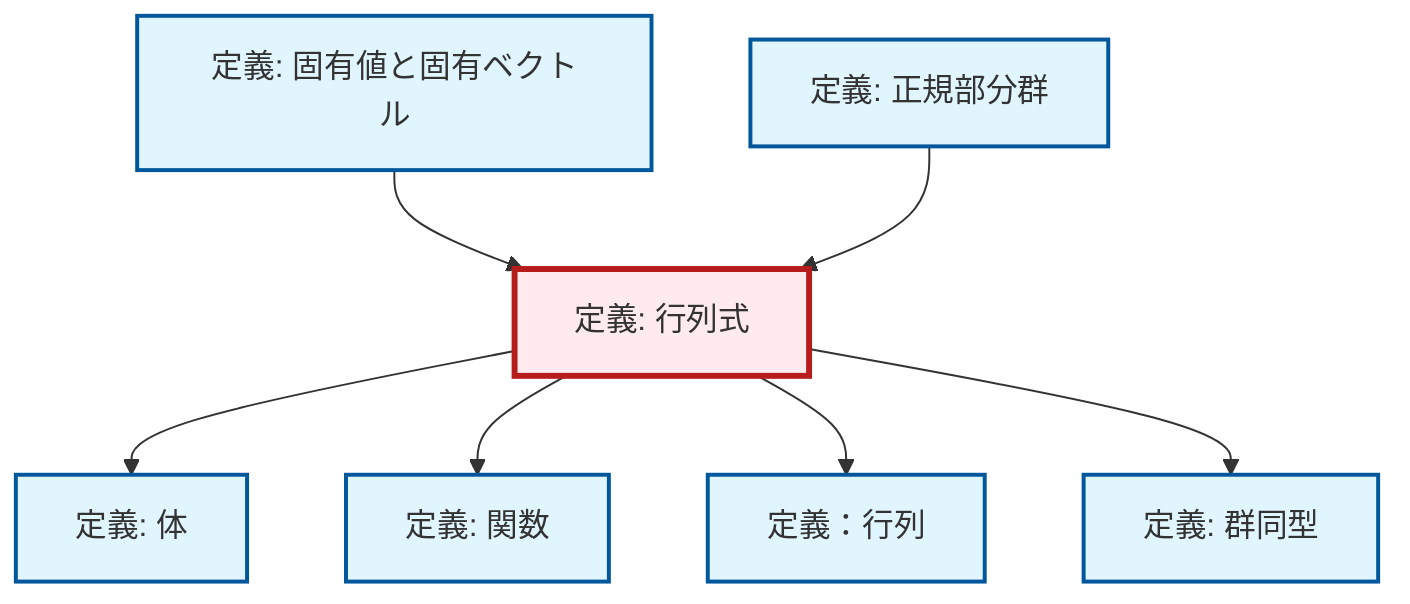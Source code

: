 graph TD
    classDef definition fill:#e1f5fe,stroke:#01579b,stroke-width:2px
    classDef theorem fill:#f3e5f5,stroke:#4a148c,stroke-width:2px
    classDef axiom fill:#fff3e0,stroke:#e65100,stroke-width:2px
    classDef example fill:#e8f5e9,stroke:#1b5e20,stroke-width:2px
    classDef current fill:#ffebee,stroke:#b71c1c,stroke-width:3px
    def-field["定義: 体"]:::definition
    def-isomorphism["定義: 群同型"]:::definition
    def-eigenvalue-eigenvector["定義: 固有値と固有ベクトル"]:::definition
    def-matrix["定義：行列"]:::definition
    def-normal-subgroup["定義: 正規部分群"]:::definition
    def-function["定義: 関数"]:::definition
    def-determinant["定義: 行列式"]:::definition
    def-eigenvalue-eigenvector --> def-determinant
    def-determinant --> def-field
    def-determinant --> def-function
    def-normal-subgroup --> def-determinant
    def-determinant --> def-matrix
    def-determinant --> def-isomorphism
    class def-determinant current